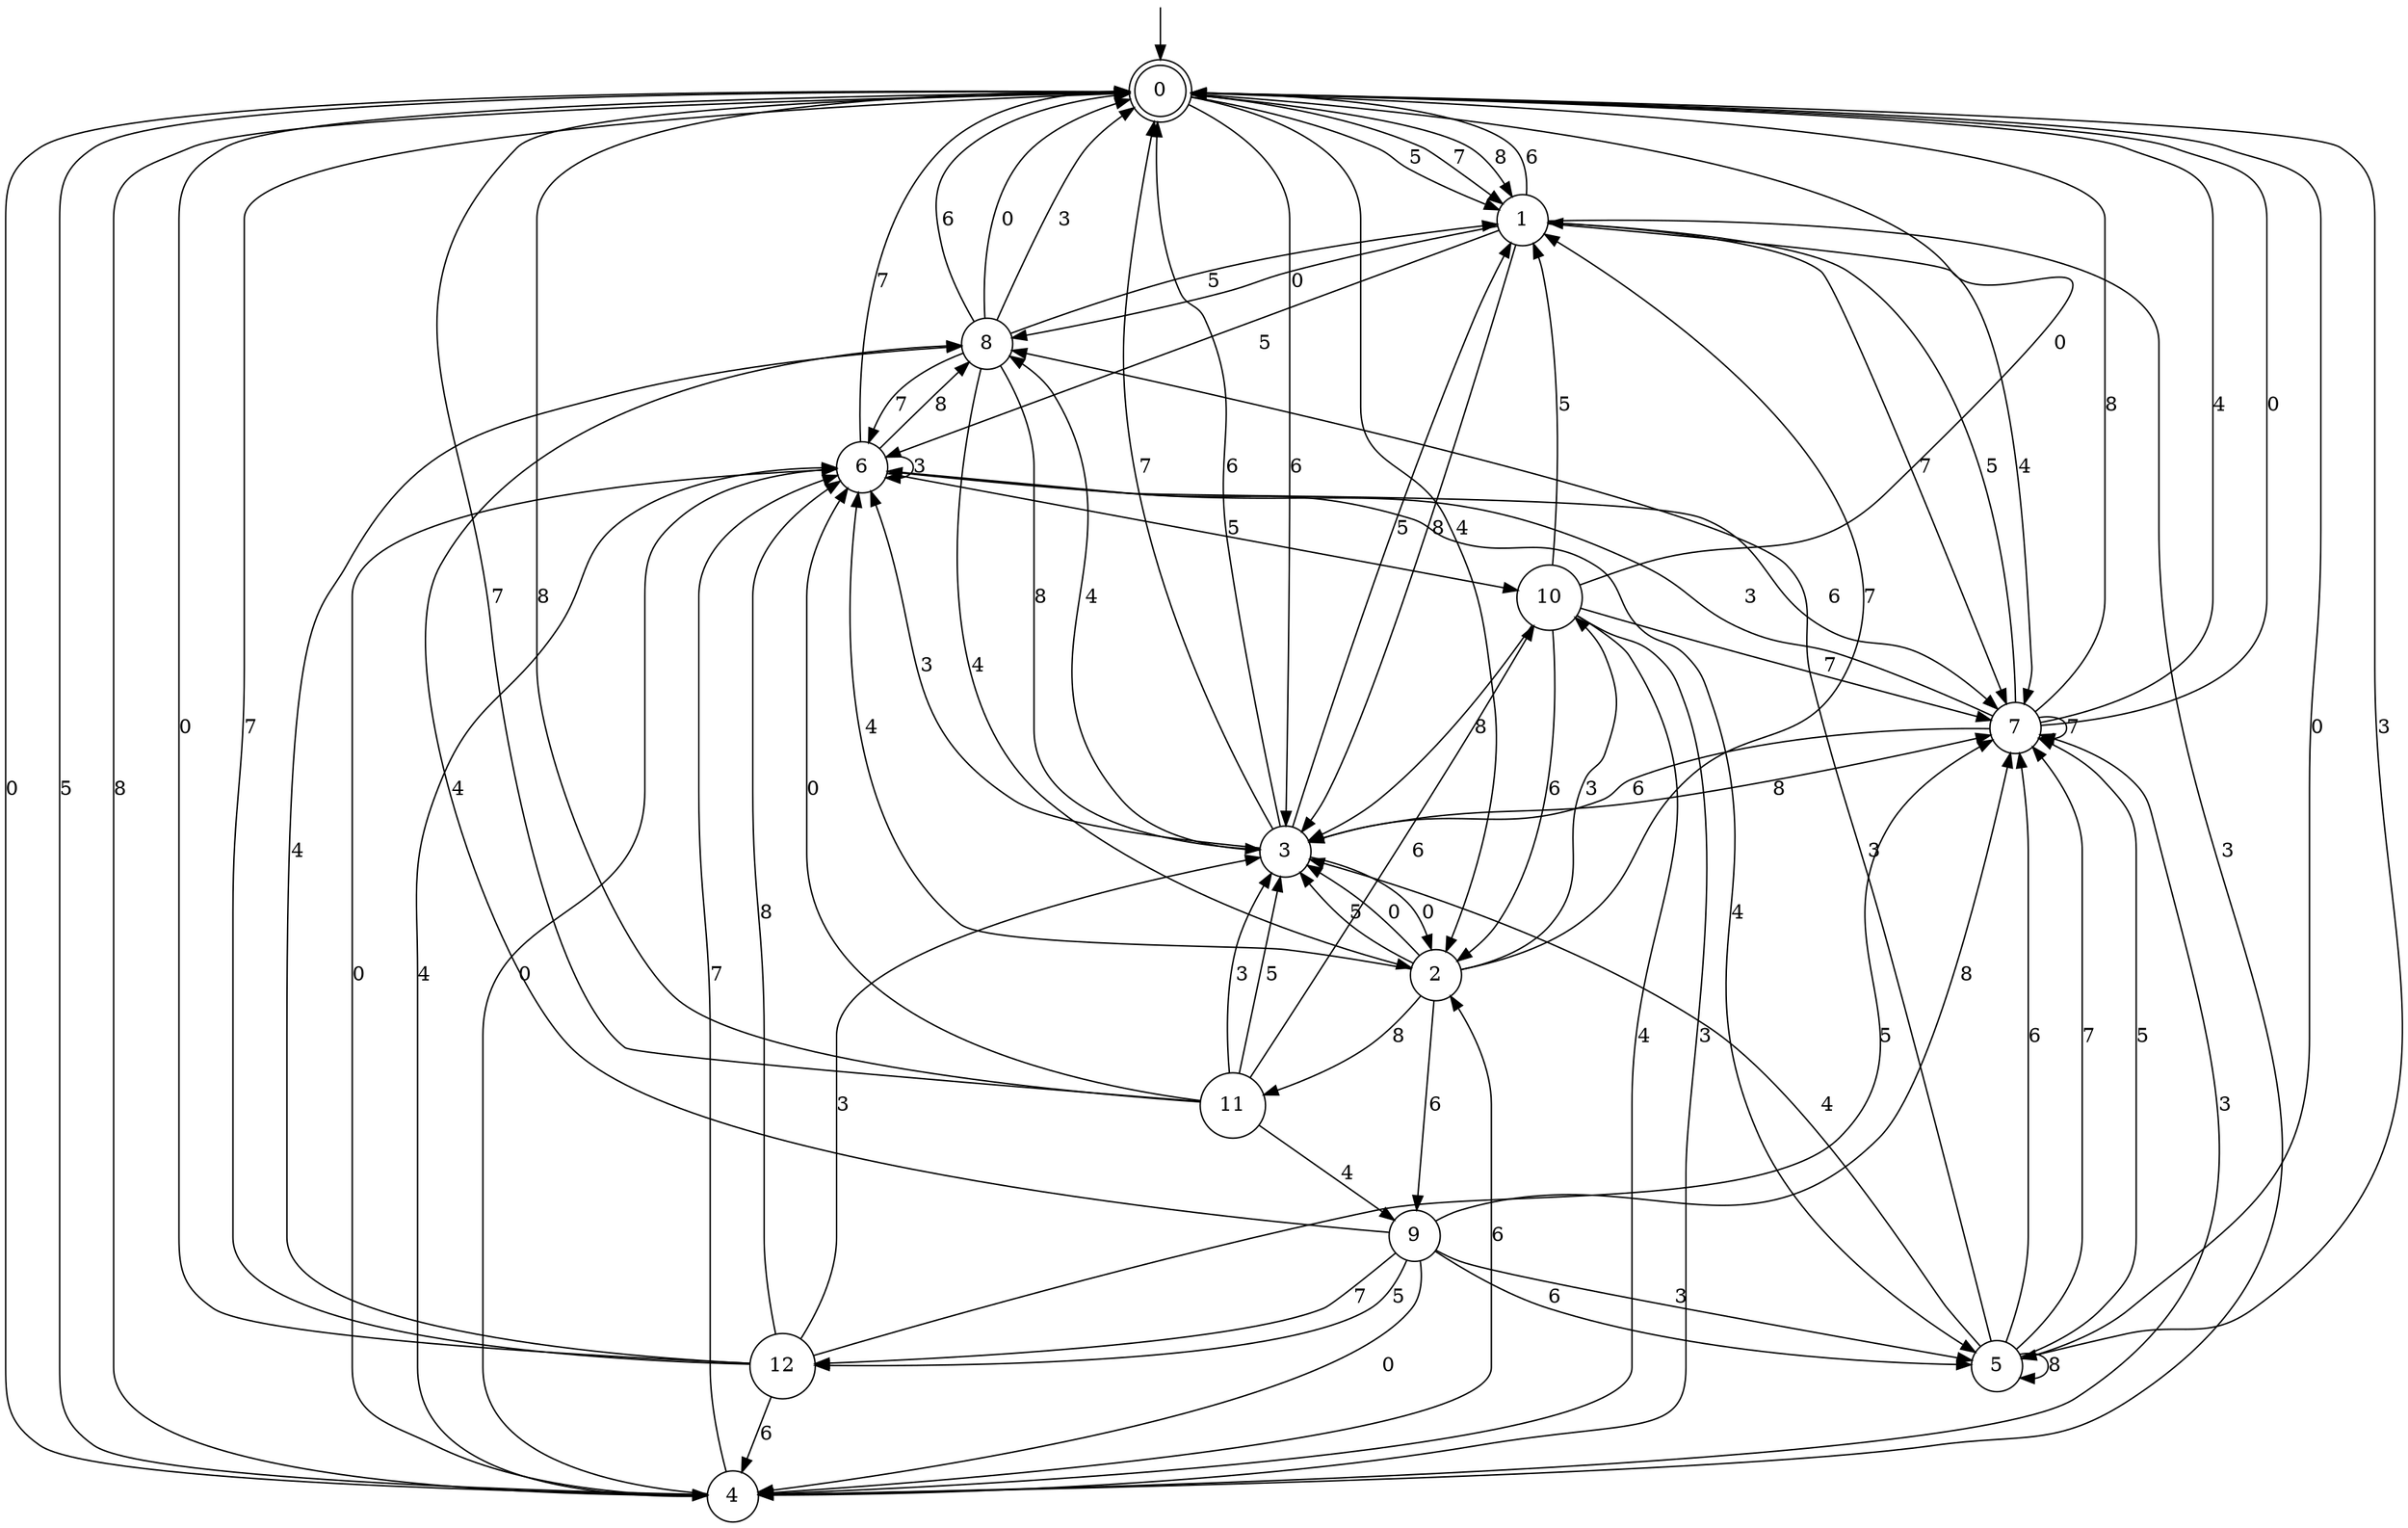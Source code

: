 digraph g {

	s0 [shape="doublecircle" label="0"];
	s1 [shape="circle" label="1"];
	s2 [shape="circle" label="2"];
	s3 [shape="circle" label="3"];
	s4 [shape="circle" label="4"];
	s5 [shape="circle" label="5"];
	s6 [shape="circle" label="6"];
	s7 [shape="circle" label="7"];
	s8 [shape="circle" label="8"];
	s9 [shape="circle" label="9"];
	s10 [shape="circle" label="10"];
	s11 [shape="circle" label="11"];
	s12 [shape="circle" label="12"];
	s0 -> s1 [label="5"];
	s0 -> s2 [label="4"];
	s0 -> s3 [label="6"];
	s0 -> s4 [label="0"];
	s0 -> s1 [label="7"];
	s0 -> s5 [label="3"];
	s0 -> s1 [label="8"];
	s1 -> s6 [label="5"];
	s1 -> s7 [label="4"];
	s1 -> s0 [label="6"];
	s1 -> s8 [label="0"];
	s1 -> s7 [label="7"];
	s1 -> s4 [label="3"];
	s1 -> s3 [label="8"];
	s2 -> s3 [label="5"];
	s2 -> s6 [label="4"];
	s2 -> s9 [label="6"];
	s2 -> s3 [label="0"];
	s2 -> s1 [label="7"];
	s2 -> s10 [label="3"];
	s2 -> s11 [label="8"];
	s3 -> s1 [label="5"];
	s3 -> s8 [label="4"];
	s3 -> s0 [label="6"];
	s3 -> s2 [label="0"];
	s3 -> s0 [label="7"];
	s3 -> s6 [label="3"];
	s3 -> s7 [label="8"];
	s4 -> s0 [label="5"];
	s4 -> s6 [label="4"];
	s4 -> s2 [label="6"];
	s4 -> s6 [label="0"];
	s4 -> s6 [label="7"];
	s4 -> s7 [label="3"];
	s4 -> s0 [label="8"];
	s5 -> s7 [label="5"];
	s5 -> s3 [label="4"];
	s5 -> s7 [label="6"];
	s5 -> s0 [label="0"];
	s5 -> s7 [label="7"];
	s5 -> s8 [label="3"];
	s5 -> s5 [label="8"];
	s6 -> s10 [label="5"];
	s6 -> s5 [label="4"];
	s6 -> s7 [label="6"];
	s6 -> s4 [label="0"];
	s6 -> s0 [label="7"];
	s6 -> s6 [label="3"];
	s6 -> s8 [label="8"];
	s7 -> s1 [label="5"];
	s7 -> s0 [label="4"];
	s7 -> s3 [label="6"];
	s7 -> s0 [label="0"];
	s7 -> s7 [label="7"];
	s7 -> s6 [label="3"];
	s7 -> s0 [label="8"];
	s8 -> s1 [label="5"];
	s8 -> s2 [label="4"];
	s8 -> s0 [label="6"];
	s8 -> s0 [label="0"];
	s8 -> s6 [label="7"];
	s8 -> s0 [label="3"];
	s8 -> s3 [label="8"];
	s9 -> s12 [label="5"];
	s9 -> s8 [label="4"];
	s9 -> s5 [label="6"];
	s9 -> s4 [label="0"];
	s9 -> s12 [label="7"];
	s9 -> s5 [label="3"];
	s9 -> s7 [label="8"];
	s10 -> s1 [label="5"];
	s10 -> s4 [label="4"];
	s10 -> s2 [label="6"];
	s10 -> s0 [label="0"];
	s10 -> s7 [label="7"];
	s10 -> s4 [label="3"];
	s10 -> s3 [label="8"];
	s11 -> s3 [label="5"];
	s11 -> s9 [label="4"];
	s11 -> s10 [label="6"];
	s11 -> s6 [label="0"];
	s11 -> s0 [label="7"];
	s11 -> s3 [label="3"];
	s11 -> s0 [label="8"];
	s12 -> s7 [label="5"];
	s12 -> s8 [label="4"];
	s12 -> s4 [label="6"];
	s12 -> s0 [label="0"];
	s12 -> s0 [label="7"];
	s12 -> s3 [label="3"];
	s12 -> s6 [label="8"];

__start0 [label="" shape="none" width="0" height="0"];
__start0 -> s0;

}
